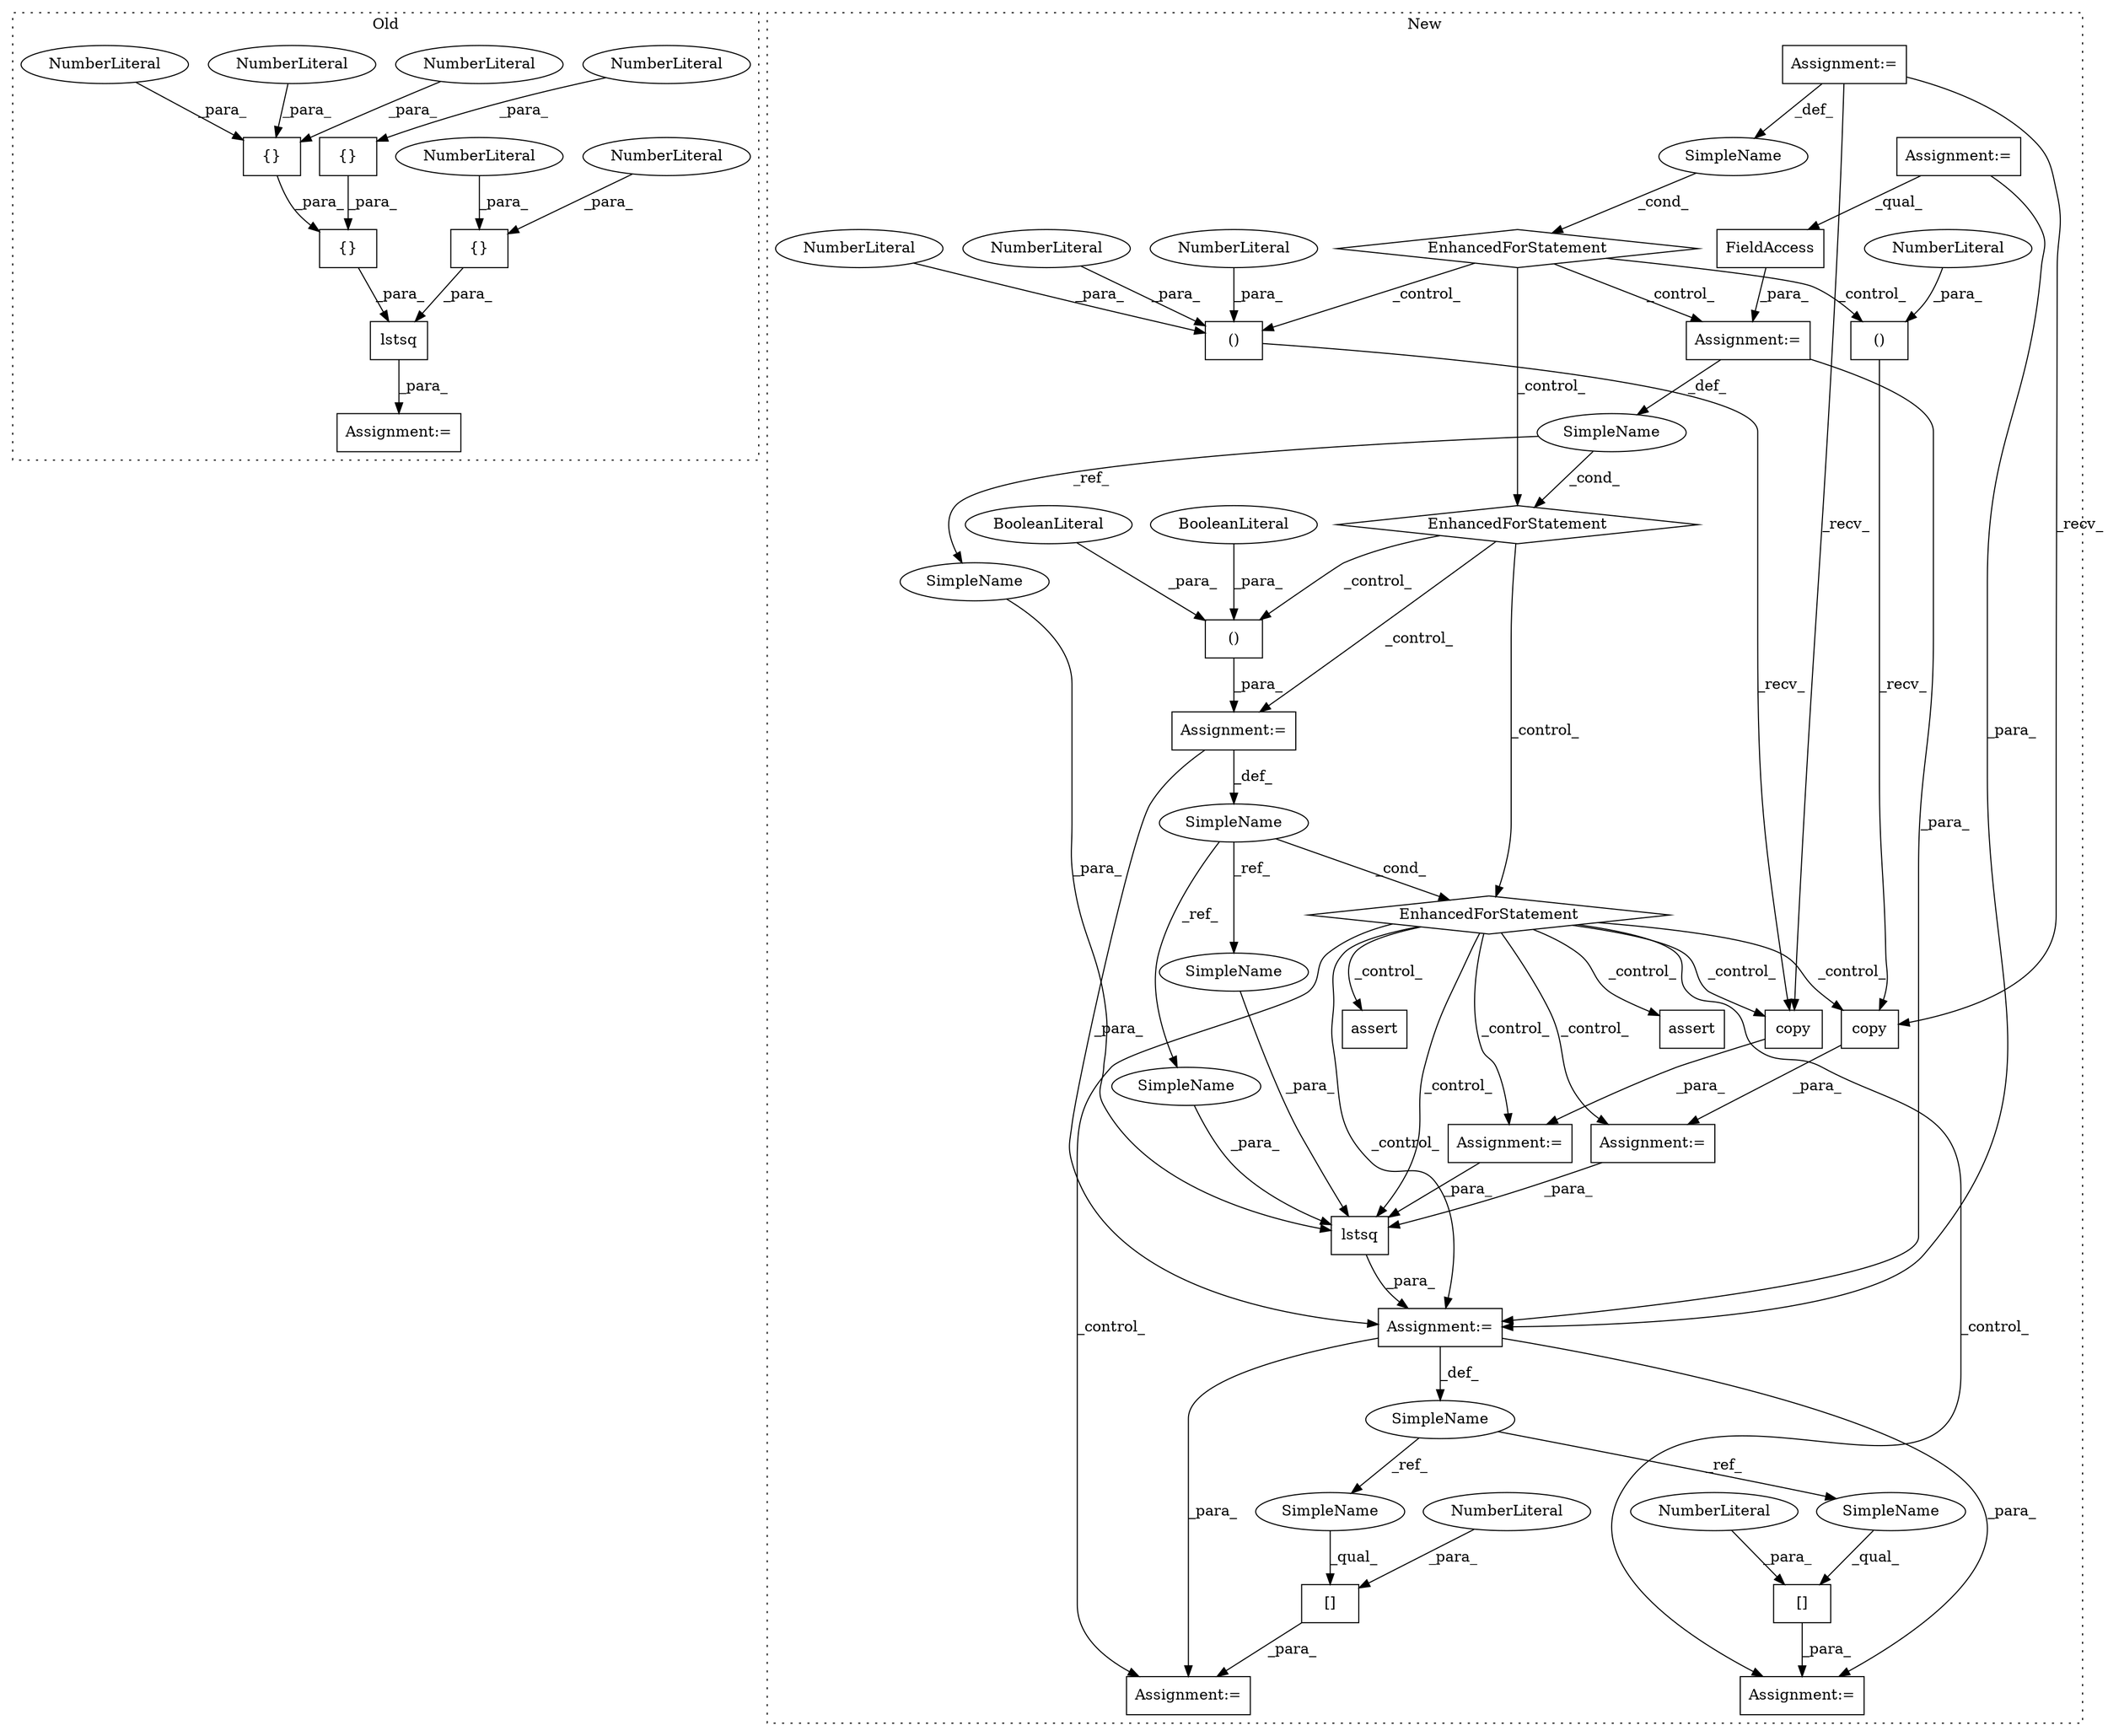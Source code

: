 digraph G {
subgraph cluster0 {
1 [label="lstsq" a="32" s="27727,27736" l="6,1" shape="box"];
28 [label="Assignment:=" a="7" s="27725" l="2" shape="box"];
35 [label="{}" a="4" s="27639,27645" l="1,1" shape="box"];
37 [label="NumberLiteral" a="34" s="27640" l="1" shape="ellipse"];
38 [label="{}" a="4" s="27630,27646" l="1,1" shape="box"];
39 [label="NumberLiteral" a="34" s="27642" l="1" shape="ellipse"];
40 [label="{}" a="4" s="27664,27668" l="1,1" shape="box"];
41 [label="NumberLiteral" a="34" s="27665" l="1" shape="ellipse"];
42 [label="NumberLiteral" a="34" s="27667" l="1" shape="ellipse"];
43 [label="{}" a="4" s="27631,27637" l="1,1" shape="box"];
44 [label="NumberLiteral" a="34" s="27636" l="1" shape="ellipse"];
45 [label="NumberLiteral" a="34" s="27644" l="1" shape="ellipse"];
label = "Old";
style="dotted";
}
subgraph cluster1 {
2 [label="assert" a="32" s="31140,31339" l="16,1" shape="box"];
3 [label="()" a="106" s="30900" l="22" shape="box"];
4 [label="EnhancedForStatement" a="70" s="30814,30922" l="61,3" shape="diamond"];
5 [label="BooleanLiteral" a="9" s="30900" l="4" shape="ellipse"];
6 [label="EnhancedForStatement" a="70" s="30698,30802" l="57,2" shape="diamond"];
7 [label="BooleanLiteral" a="9" s="30917" l="5" shape="ellipse"];
8 [label="EnhancedForStatement" a="70" s="30436,30512" l="53,2" shape="diamond"];
9 [label="lstsq" a="32" s="30987,31032" l="6,1" shape="box"];
10 [label="copy" a="32" s="30965" l="6" shape="box"];
11 [label="[]" a="2" s="31067,31072" l="4,1" shape="box"];
12 [label="copy" a="32" s="30942" l="6" shape="box"];
13 [label="NumberLiteral" a="34" s="31071" l="1" shape="ellipse"];
14 [label="SimpleName" a="42" s="30762" l="13" shape="ellipse"];
15 [label="SimpleName" a="42" s="30493" l="5" shape="ellipse"];
16 [label="SimpleName" a="42" s="30879" l="9" shape="ellipse"];
17 [label="Assignment:=" a="7" s="30698,30802" l="57,2" shape="box"];
18 [label="FieldAccess" a="22" s="30778" l="24" shape="box"];
19 [label="Assignment:=" a="7" s="30814,30922" l="61,3" shape="box"];
20 [label="Assignment:=" a="7" s="30986" l="1" shape="box"];
21 [label="Assignment:=" a="7" s="30436,30512" l="53,2" shape="box"];
22 [label="Assignment:=" a="7" s="31066" l="1" shape="box"];
23 [label="Assignment:=" a="7" s="30962" l="1" shape="box"];
24 [label="Assignment:=" a="7" s="30939" l="1" shape="box"];
25 [label="[]" a="2" s="31047,31052" l="4,1" shape="box"];
26 [label="NumberLiteral" a="34" s="31051" l="1" shape="ellipse"];
27 [label="SimpleName" a="42" s="30983" l="3" shape="ellipse"];
29 [label="Assignment:=" a="7" s="31046" l="1" shape="box"];
30 [label="()" a="106" s="30549" l="81" shape="box"];
31 [label="NumberLiteral" a="34" s="30578" l="1" shape="ellipse"];
32 [label="()" a="106" s="30667" l="15" shape="box"];
33 [label="NumberLiteral" a="34" s="30564" l="1" shape="ellipse"];
34 [label="NumberLiteral" a="34" s="30681" l="1" shape="ellipse"];
36 [label="NumberLiteral" a="34" s="30550" l="1" shape="ellipse"];
46 [label="assert" a="32" s="31085,31127" l="8,1" shape="box"];
47 [label="Assignment:=" a="7" s="30377" l="9" shape="box"];
48 [label="SimpleName" a="42" s="31047" l="3" shape="ellipse"];
49 [label="SimpleName" a="42" s="31067" l="3" shape="ellipse"];
50 [label="SimpleName" a="42" s="30999" l="13" shape="ellipse"];
51 [label="SimpleName" a="42" s="31023" l="9" shape="ellipse"];
52 [label="SimpleName" a="42" s="31013" l="9" shape="ellipse"];
label = "New";
style="dotted";
}
1 -> 28 [label="_para_"];
3 -> 19 [label="_para_"];
4 -> 2 [label="_control_"];
4 -> 24 [label="_control_"];
4 -> 10 [label="_control_"];
4 -> 20 [label="_control_"];
4 -> 9 [label="_control_"];
4 -> 23 [label="_control_"];
4 -> 12 [label="_control_"];
4 -> 29 [label="_control_"];
4 -> 22 [label="_control_"];
4 -> 46 [label="_control_"];
5 -> 3 [label="_para_"];
6 -> 4 [label="_control_"];
6 -> 19 [label="_control_"];
6 -> 3 [label="_control_"];
7 -> 3 [label="_para_"];
8 -> 6 [label="_control_"];
8 -> 17 [label="_control_"];
8 -> 32 [label="_control_"];
8 -> 30 [label="_control_"];
9 -> 20 [label="_para_"];
10 -> 23 [label="_para_"];
11 -> 22 [label="_para_"];
12 -> 24 [label="_para_"];
13 -> 11 [label="_para_"];
14 -> 6 [label="_cond_"];
14 -> 50 [label="_ref_"];
15 -> 8 [label="_cond_"];
16 -> 4 [label="_cond_"];
16 -> 51 [label="_ref_"];
16 -> 52 [label="_ref_"];
17 -> 14 [label="_def_"];
17 -> 20 [label="_para_"];
18 -> 17 [label="_para_"];
19 -> 16 [label="_def_"];
19 -> 20 [label="_para_"];
20 -> 29 [label="_para_"];
20 -> 22 [label="_para_"];
20 -> 27 [label="_def_"];
21 -> 10 [label="_recv_"];
21 -> 15 [label="_def_"];
21 -> 12 [label="_recv_"];
23 -> 9 [label="_para_"];
24 -> 9 [label="_para_"];
25 -> 29 [label="_para_"];
26 -> 25 [label="_para_"];
27 -> 49 [label="_ref_"];
27 -> 48 [label="_ref_"];
30 -> 12 [label="_recv_"];
31 -> 30 [label="_para_"];
32 -> 10 [label="_recv_"];
33 -> 30 [label="_para_"];
34 -> 32 [label="_para_"];
35 -> 38 [label="_para_"];
36 -> 30 [label="_para_"];
37 -> 35 [label="_para_"];
38 -> 1 [label="_para_"];
39 -> 35 [label="_para_"];
40 -> 1 [label="_para_"];
41 -> 40 [label="_para_"];
42 -> 40 [label="_para_"];
43 -> 38 [label="_para_"];
44 -> 43 [label="_para_"];
45 -> 35 [label="_para_"];
47 -> 20 [label="_para_"];
47 -> 18 [label="_qual_"];
48 -> 25 [label="_qual_"];
49 -> 11 [label="_qual_"];
50 -> 9 [label="_para_"];
51 -> 9 [label="_para_"];
52 -> 9 [label="_para_"];
}